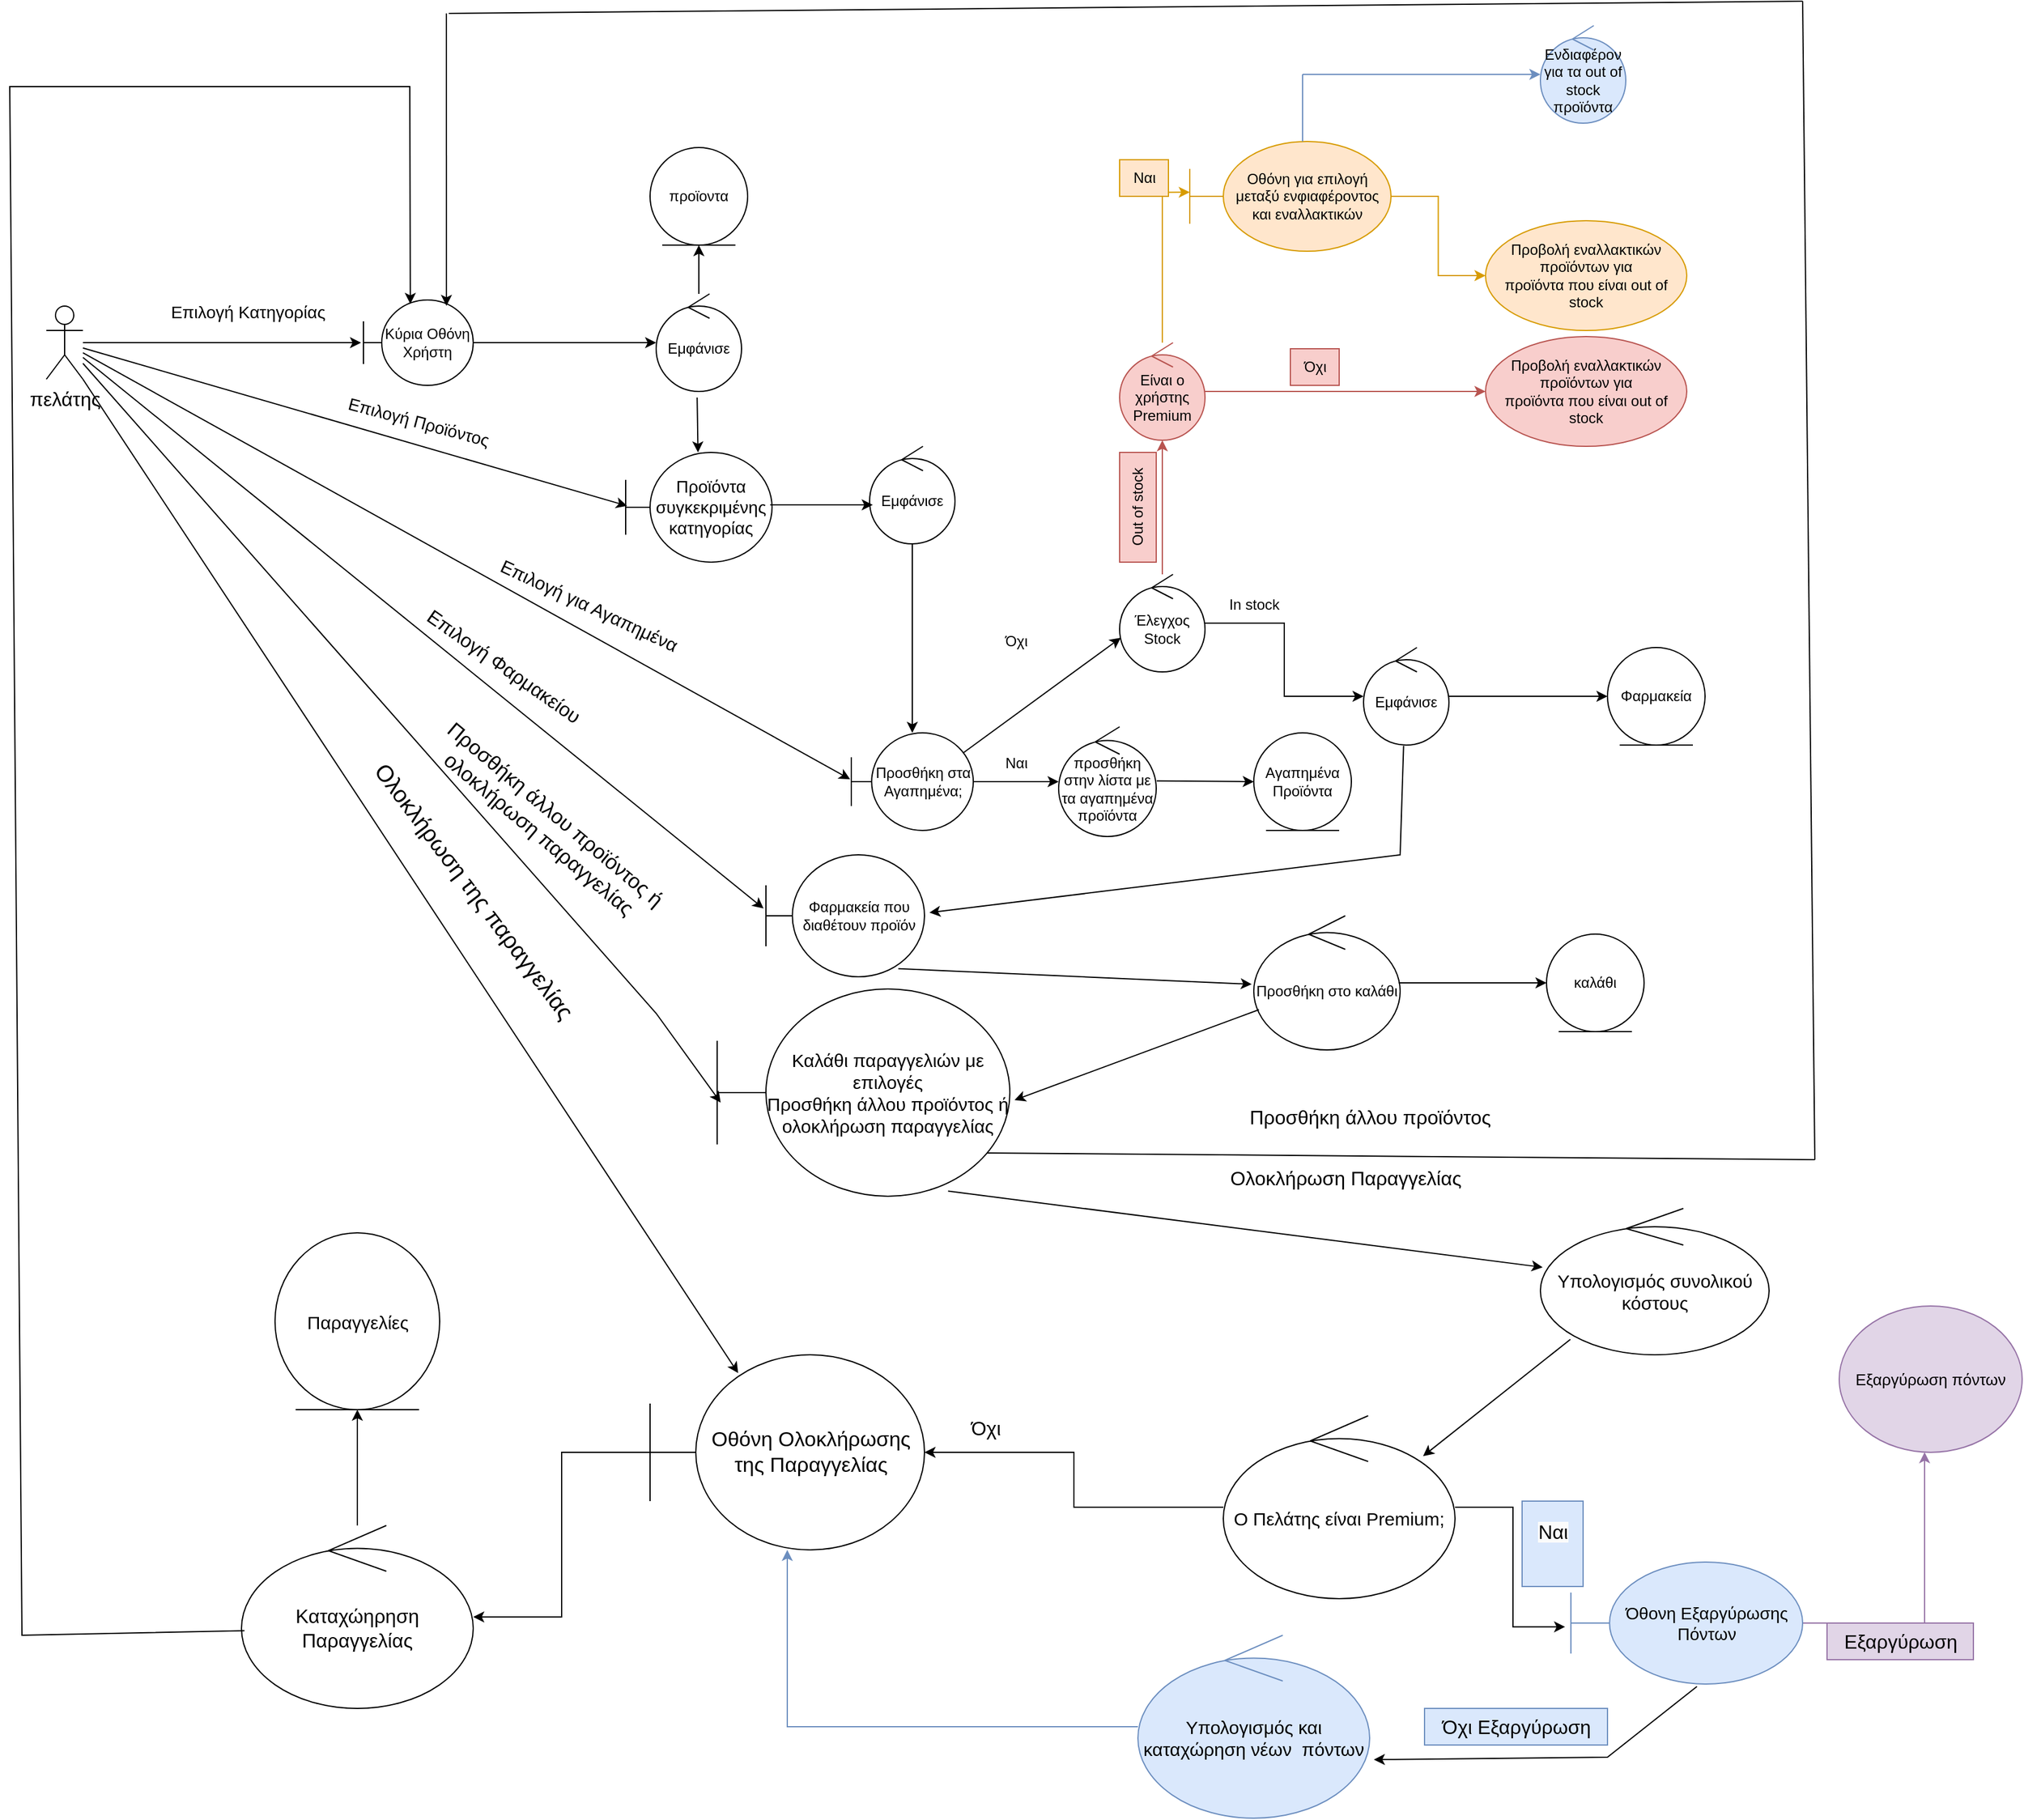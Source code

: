 <mxfile version="21.2.3" type="device">
  <diagram name="Page-1" id="8gLKjmXoiUkpDS6-KEee">
    <mxGraphModel dx="294" dy="1633" grid="1" gridSize="10" guides="1" tooltips="1" connect="1" arrows="1" fold="1" page="1" pageScale="1" pageWidth="850" pageHeight="1100" math="0" shadow="0">
      <root>
        <mxCell id="0" />
        <mxCell id="1" parent="0" />
        <mxCell id="7J8SJTc09jxHJSIJmYuL-5" style="edgeStyle=orthogonalEdgeStyle;rounded=0;orthogonalLoop=1;jettySize=auto;html=1;entryX=-0.022;entryY=0.5;entryDx=0;entryDy=0;entryPerimeter=0;" parent="1" source="0mSsdc6eGmOm2Ww2mC35-1" target="0mSsdc6eGmOm2Ww2mC35-2" edge="1">
          <mxGeometry relative="1" as="geometry" />
        </mxCell>
        <mxCell id="0mSsdc6eGmOm2Ww2mC35-1" value="πελάτης" style="shape=umlActor;verticalLabelPosition=bottom;verticalAlign=top;html=1;fontSize=16;" parent="1" vertex="1">
          <mxGeometry x="50" y="-210" width="30" height="60" as="geometry" />
        </mxCell>
        <mxCell id="7J8SJTc09jxHJSIJmYuL-10" style="edgeStyle=orthogonalEdgeStyle;rounded=0;orthogonalLoop=1;jettySize=auto;html=1;" parent="1" source="0mSsdc6eGmOm2Ww2mC35-2" target="0mSsdc6eGmOm2Ww2mC35-5" edge="1">
          <mxGeometry relative="1" as="geometry" />
        </mxCell>
        <mxCell id="0mSsdc6eGmOm2Ww2mC35-2" value="Κύρια Οθόνη Χρήστη" style="shape=umlBoundary;whiteSpace=wrap;html=1;" parent="1" vertex="1">
          <mxGeometry x="310" y="-215" width="90" height="70" as="geometry" />
        </mxCell>
        <mxCell id="0mSsdc6eGmOm2Ww2mC35-4" value="Επιλογή Κατηγορίας" style="text;html=1;align=center;verticalAlign=middle;resizable=0;points=[];autosize=1;strokeColor=none;fillColor=none;fontSize=14;" parent="1" vertex="1">
          <mxGeometry x="140" y="-220" width="150" height="30" as="geometry" />
        </mxCell>
        <mxCell id="7J8SJTc09jxHJSIJmYuL-12" style="edgeStyle=orthogonalEdgeStyle;rounded=0;orthogonalLoop=1;jettySize=auto;html=1;entryX=0.5;entryY=1;entryDx=0;entryDy=0;" parent="1" source="0mSsdc6eGmOm2Ww2mC35-5" target="0mSsdc6eGmOm2Ww2mC35-24" edge="1">
          <mxGeometry relative="1" as="geometry" />
        </mxCell>
        <mxCell id="0mSsdc6eGmOm2Ww2mC35-5" value="Εμφάνισε" style="ellipse;shape=umlControl;whiteSpace=wrap;html=1;" parent="1" vertex="1">
          <mxGeometry x="550" y="-220" width="70" height="80" as="geometry" />
        </mxCell>
        <mxCell id="0mSsdc6eGmOm2Ww2mC35-9" value="Προϊόντα συγκεκριμένης&lt;br style=&quot;border-color: var(--border-color); font-size: 14px;&quot;&gt;&lt;span style=&quot;font-size: 14px;&quot;&gt;κατηγορίας&lt;/span&gt;" style="shape=umlBoundary;whiteSpace=wrap;html=1;fontSize=14;" parent="1" vertex="1">
          <mxGeometry x="525" y="-90" width="120" height="90" as="geometry" />
        </mxCell>
        <mxCell id="7J8SJTc09jxHJSIJmYuL-42" style="edgeStyle=orthogonalEdgeStyle;rounded=0;orthogonalLoop=1;jettySize=auto;html=1;" parent="1" source="0mSsdc6eGmOm2Ww2mC35-15" target="7J8SJTc09jxHJSIJmYuL-41" edge="1">
          <mxGeometry relative="1" as="geometry" />
        </mxCell>
        <mxCell id="7J8SJTc09jxHJSIJmYuL-48" style="edgeStyle=orthogonalEdgeStyle;rounded=0;orthogonalLoop=1;jettySize=auto;html=1;fillColor=#f8cecc;strokeColor=#b85450;" parent="1" source="0mSsdc6eGmOm2Ww2mC35-15" target="7J8SJTc09jxHJSIJmYuL-47" edge="1">
          <mxGeometry relative="1" as="geometry" />
        </mxCell>
        <mxCell id="0mSsdc6eGmOm2Ww2mC35-15" value="Έλεγχος Stock&lt;br&gt;" style="ellipse;shape=umlControl;whiteSpace=wrap;html=1;" parent="1" vertex="1">
          <mxGeometry x="930" y="10" width="70" height="80" as="geometry" />
        </mxCell>
        <mxCell id="0mSsdc6eGmOm2Ww2mC35-24" value="προϊοντα" style="ellipse;shape=umlEntity;whiteSpace=wrap;html=1;" parent="1" vertex="1">
          <mxGeometry x="545" y="-340" width="80" height="80" as="geometry" />
        </mxCell>
        <mxCell id="0mSsdc6eGmOm2Ww2mC35-28" value="Προσθήκη στο καλάθι" style="ellipse;shape=umlControl;whiteSpace=wrap;html=1;" parent="1" vertex="1">
          <mxGeometry x="1040" y="290" width="120" height="110" as="geometry" />
        </mxCell>
        <mxCell id="0mSsdc6eGmOm2Ww2mC35-61" value="Ναι" style="text;html=1;align=center;verticalAlign=middle;resizable=0;points=[];autosize=1;strokeColor=none;fillColor=none;" parent="1" vertex="1">
          <mxGeometry x="825" y="150" width="40" height="30" as="geometry" />
        </mxCell>
        <mxCell id="0mSsdc6eGmOm2Ww2mC35-95" value="Εξαργύρωση πόντων" style="ellipse;whiteSpace=wrap;html=1;fontSize=13;fillColor=#e1d5e7;strokeColor=#9673a6;" parent="1" vertex="1">
          <mxGeometry x="1520" y="610" width="150" height="120" as="geometry" />
        </mxCell>
        <mxCell id="7J8SJTc09jxHJSIJmYuL-30" style="edgeStyle=orthogonalEdgeStyle;rounded=0;orthogonalLoop=1;jettySize=auto;html=1;" parent="1" source="0mSsdc6eGmOm2Ww2mC35-108" target="7J8SJTc09jxHJSIJmYuL-24" edge="1">
          <mxGeometry relative="1" as="geometry" />
        </mxCell>
        <mxCell id="0mSsdc6eGmOm2Ww2mC35-108" value="Εμφάνισε" style="ellipse;shape=umlControl;whiteSpace=wrap;html=1;" parent="1" vertex="1">
          <mxGeometry x="725" y="-95" width="70" height="80" as="geometry" />
        </mxCell>
        <mxCell id="7J8SJTc09jxHJSIJmYuL-20" value="" style="endArrow=classic;html=1;rounded=0;entryX=0.01;entryY=0.487;entryDx=0;entryDy=0;entryPerimeter=0;" parent="1" source="0mSsdc6eGmOm2Ww2mC35-1" target="0mSsdc6eGmOm2Ww2mC35-9" edge="1">
          <mxGeometry width="50" height="50" relative="1" as="geometry">
            <mxPoint x="460" as="sourcePoint" />
            <mxPoint x="510" y="-50" as="targetPoint" />
          </mxGeometry>
        </mxCell>
        <mxCell id="7J8SJTc09jxHJSIJmYuL-21" value="Επιλογή&amp;nbsp;Προϊόντος&lt;br style=&quot;font-size: 14px;&quot;&gt;" style="text;html=1;align=center;verticalAlign=middle;resizable=0;points=[];autosize=1;strokeColor=none;fillColor=none;rotation=15;fontSize=14;" parent="1" vertex="1">
          <mxGeometry x="285" y="-130" width="140" height="30" as="geometry" />
        </mxCell>
        <mxCell id="7J8SJTc09jxHJSIJmYuL-33" style="edgeStyle=orthogonalEdgeStyle;rounded=0;orthogonalLoop=1;jettySize=auto;html=1;" parent="1" source="7J8SJTc09jxHJSIJmYuL-24" target="n6lTm7n-ACGcEFzcFkht-1" edge="1">
          <mxGeometry relative="1" as="geometry">
            <mxPoint x="920" y="182.5" as="targetPoint" />
          </mxGeometry>
        </mxCell>
        <mxCell id="7J8SJTc09jxHJSIJmYuL-24" value="Προσθήκη στα Αγαπημένα;" style="shape=umlBoundary;whiteSpace=wrap;html=1;" parent="1" vertex="1">
          <mxGeometry x="710" y="140" width="100" height="80" as="geometry" />
        </mxCell>
        <mxCell id="7J8SJTc09jxHJSIJmYuL-31" value="" style="endArrow=classic;html=1;rounded=0;entryX=-0.01;entryY=0.475;entryDx=0;entryDy=0;entryPerimeter=0;" parent="1" source="0mSsdc6eGmOm2Ww2mC35-1" target="7J8SJTc09jxHJSIJmYuL-24" edge="1">
          <mxGeometry width="50" height="50" relative="1" as="geometry">
            <mxPoint x="500" y="200" as="sourcePoint" />
            <mxPoint x="550" y="150" as="targetPoint" />
          </mxGeometry>
        </mxCell>
        <mxCell id="7J8SJTc09jxHJSIJmYuL-32" value="Επιλογή για Αγαπημένα" style="text;html=1;align=center;verticalAlign=middle;resizable=0;points=[];autosize=1;strokeColor=none;fillColor=none;rotation=25;fontSize=15;" parent="1" vertex="1">
          <mxGeometry x="405" y="20" width="180" height="30" as="geometry" />
        </mxCell>
        <mxCell id="7J8SJTc09jxHJSIJmYuL-35" value="" style="endArrow=classic;html=1;rounded=0;entryX=0.014;entryY=0.65;entryDx=0;entryDy=0;entryPerimeter=0;exitX=0.92;exitY=0.203;exitDx=0;exitDy=0;exitPerimeter=0;" parent="1" source="7J8SJTc09jxHJSIJmYuL-24" target="0mSsdc6eGmOm2Ww2mC35-15" edge="1">
          <mxGeometry width="50" height="50" relative="1" as="geometry">
            <mxPoint x="805" y="100" as="sourcePoint" />
            <mxPoint x="855" y="50" as="targetPoint" />
          </mxGeometry>
        </mxCell>
        <mxCell id="7J8SJTc09jxHJSIJmYuL-39" value="Όχι&lt;br&gt;" style="text;html=1;align=center;verticalAlign=middle;resizable=0;points=[];autosize=1;strokeColor=none;fillColor=none;" parent="1" vertex="1">
          <mxGeometry x="825" y="50" width="40" height="30" as="geometry" />
        </mxCell>
        <mxCell id="7J8SJTc09jxHJSIJmYuL-45" style="edgeStyle=orthogonalEdgeStyle;rounded=0;orthogonalLoop=1;jettySize=auto;html=1;" parent="1" source="7J8SJTc09jxHJSIJmYuL-41" target="7J8SJTc09jxHJSIJmYuL-44" edge="1">
          <mxGeometry relative="1" as="geometry" />
        </mxCell>
        <mxCell id="7J8SJTc09jxHJSIJmYuL-41" value="Εμφάνισε" style="ellipse;shape=umlControl;whiteSpace=wrap;html=1;" parent="1" vertex="1">
          <mxGeometry x="1130" y="70" width="70" height="80" as="geometry" />
        </mxCell>
        <mxCell id="7J8SJTc09jxHJSIJmYuL-43" value="In stock&lt;br&gt;" style="text;html=1;align=center;verticalAlign=middle;resizable=0;points=[];autosize=1;strokeColor=none;fillColor=none;" parent="1" vertex="1">
          <mxGeometry x="1010" y="20" width="60" height="30" as="geometry" />
        </mxCell>
        <mxCell id="7J8SJTc09jxHJSIJmYuL-44" value="Φαρμακεία" style="ellipse;shape=umlEntity;whiteSpace=wrap;html=1;" parent="1" vertex="1">
          <mxGeometry x="1330" y="70" width="80" height="80" as="geometry" />
        </mxCell>
        <mxCell id="7J8SJTc09jxHJSIJmYuL-51" style="edgeStyle=orthogonalEdgeStyle;rounded=0;orthogonalLoop=1;jettySize=auto;html=1;entryX=0;entryY=0.463;entryDx=0;entryDy=0;entryPerimeter=0;fillColor=#ffe6cc;strokeColor=#d79b00;" parent="1" source="7J8SJTc09jxHJSIJmYuL-47" target="7J8SJTc09jxHJSIJmYuL-50" edge="1">
          <mxGeometry relative="1" as="geometry" />
        </mxCell>
        <mxCell id="7J8SJTc09jxHJSIJmYuL-60" style="edgeStyle=orthogonalEdgeStyle;rounded=0;orthogonalLoop=1;jettySize=auto;html=1;fillColor=#f8cecc;strokeColor=#b85450;" parent="1" source="7J8SJTc09jxHJSIJmYuL-47" target="7J8SJTc09jxHJSIJmYuL-59" edge="1">
          <mxGeometry relative="1" as="geometry" />
        </mxCell>
        <mxCell id="7J8SJTc09jxHJSIJmYuL-47" value="Είναι ο χρήστης Premium" style="ellipse;shape=umlControl;whiteSpace=wrap;html=1;fillColor=#f8cecc;strokeColor=#b85450;" parent="1" vertex="1">
          <mxGeometry x="930" y="-180" width="70" height="80" as="geometry" />
        </mxCell>
        <mxCell id="7J8SJTc09jxHJSIJmYuL-49" value="Out of stock" style="text;html=1;align=center;verticalAlign=middle;resizable=0;points=[];autosize=1;strokeColor=#b85450;fillColor=#f8cecc;rotation=-90;" parent="1" vertex="1">
          <mxGeometry x="900" y="-60" width="90" height="30" as="geometry" />
        </mxCell>
        <mxCell id="7J8SJTc09jxHJSIJmYuL-54" style="edgeStyle=orthogonalEdgeStyle;rounded=0;orthogonalLoop=1;jettySize=auto;html=1;entryX=0;entryY=0.5;entryDx=0;entryDy=0;fillColor=#ffe6cc;strokeColor=#d79b00;" parent="1" source="7J8SJTc09jxHJSIJmYuL-50" target="7J8SJTc09jxHJSIJmYuL-53" edge="1">
          <mxGeometry relative="1" as="geometry" />
        </mxCell>
        <mxCell id="7J8SJTc09jxHJSIJmYuL-50" value="Οθόνη για επιλογή μεταξύ ενφιαφέροντος και εναλλακτικών" style="shape=umlBoundary;whiteSpace=wrap;html=1;fillColor=#ffe6cc;strokeColor=#d79b00;" parent="1" vertex="1">
          <mxGeometry x="987.5" y="-345" width="165" height="90" as="geometry" />
        </mxCell>
        <mxCell id="7J8SJTc09jxHJSIJmYuL-52" value="Ναι" style="text;html=1;align=center;verticalAlign=middle;resizable=0;points=[];autosize=1;strokeColor=#d79b00;fillColor=#ffe6cc;" parent="1" vertex="1">
          <mxGeometry x="930" y="-330" width="40" height="30" as="geometry" />
        </mxCell>
        <mxCell id="7J8SJTc09jxHJSIJmYuL-53" value="Προβολή εναλλακτικών προϊόντων για&lt;br style=&quot;border-color: var(--border-color);&quot;&gt;προϊόντα που είναι out of stock" style="ellipse;whiteSpace=wrap;html=1;fillColor=#ffe6cc;strokeColor=#d79b00;" parent="1" vertex="1">
          <mxGeometry x="1230" y="-280" width="165" height="90" as="geometry" />
        </mxCell>
        <mxCell id="7J8SJTc09jxHJSIJmYuL-57" value="" style="endArrow=none;html=1;rounded=0;fillColor=#dae8fc;strokeColor=#6c8ebf;" parent="1" edge="1">
          <mxGeometry width="50" height="50" relative="1" as="geometry">
            <mxPoint x="1080" y="-345" as="sourcePoint" />
            <mxPoint x="1080" y="-400" as="targetPoint" />
          </mxGeometry>
        </mxCell>
        <mxCell id="7J8SJTc09jxHJSIJmYuL-58" value="" style="endArrow=classic;html=1;rounded=0;fillColor=#dae8fc;strokeColor=#6c8ebf;" parent="1" target="T75gUlF7wJZv2YJE5uCx-1" edge="1">
          <mxGeometry width="50" height="50" relative="1" as="geometry">
            <mxPoint x="1080" y="-400" as="sourcePoint" />
            <mxPoint x="1260" y="-400" as="targetPoint" />
          </mxGeometry>
        </mxCell>
        <mxCell id="7J8SJTc09jxHJSIJmYuL-59" value="Προβολή εναλλακτικών προϊόντων για&lt;br style=&quot;border-color: var(--border-color);&quot;&gt;προϊόντα που είναι out of stock" style="ellipse;whiteSpace=wrap;html=1;fillColor=#f8cecc;strokeColor=#b85450;" parent="1" vertex="1">
          <mxGeometry x="1230" y="-185" width="165" height="90" as="geometry" />
        </mxCell>
        <mxCell id="7J8SJTc09jxHJSIJmYuL-61" value="Όχι&lt;br&gt;" style="text;html=1;align=center;verticalAlign=middle;resizable=0;points=[];autosize=1;strokeColor=#b85450;fillColor=#f8cecc;" parent="1" vertex="1">
          <mxGeometry x="1070" y="-175" width="40" height="30" as="geometry" />
        </mxCell>
        <mxCell id="7J8SJTc09jxHJSIJmYuL-63" value="Φαρμακεία που διαθέτουν&amp;nbsp;προϊόν" style="shape=umlBoundary;whiteSpace=wrap;html=1;" parent="1" vertex="1">
          <mxGeometry x="640" y="240" width="130" height="100" as="geometry" />
        </mxCell>
        <mxCell id="7J8SJTc09jxHJSIJmYuL-64" value="" style="endArrow=classic;html=1;rounded=0;entryX=-0.015;entryY=0.44;entryDx=0;entryDy=0;entryPerimeter=0;" parent="1" source="0mSsdc6eGmOm2Ww2mC35-1" target="7J8SJTc09jxHJSIJmYuL-63" edge="1">
          <mxGeometry width="50" height="50" relative="1" as="geometry">
            <mxPoint x="670" y="90" as="sourcePoint" />
            <mxPoint x="720" y="40" as="targetPoint" />
          </mxGeometry>
        </mxCell>
        <mxCell id="7J8SJTc09jxHJSIJmYuL-65" value="Επιλογή Φαρμακείου" style="text;html=1;align=center;verticalAlign=middle;resizable=0;points=[];autosize=1;strokeColor=none;fillColor=none;rotation=35;fontSize=16;" parent="1" vertex="1">
          <mxGeometry x="340" y="70" width="170" height="30" as="geometry" />
        </mxCell>
        <mxCell id="7J8SJTc09jxHJSIJmYuL-69" value="" style="endArrow=classic;html=1;rounded=0;entryX=-0.014;entryY=0.51;entryDx=0;entryDy=0;entryPerimeter=0;exitX=0.835;exitY=0.934;exitDx=0;exitDy=0;exitPerimeter=0;" parent="1" source="7J8SJTc09jxHJSIJmYuL-63" target="0mSsdc6eGmOm2Ww2mC35-28" edge="1">
          <mxGeometry width="50" height="50" relative="1" as="geometry">
            <mxPoint x="670" y="510" as="sourcePoint" />
            <mxPoint x="720" y="460" as="targetPoint" />
          </mxGeometry>
        </mxCell>
        <mxCell id="7J8SJTc09jxHJSIJmYuL-70" value="&lt;font style=&quot;font-size: 15px;&quot;&gt;Καλάθι παραγγελιών με επιλογές&lt;br style=&quot;border-color: var(--border-color); font-size: 15px;&quot;&gt;&lt;span style=&quot;font-size: 15px;&quot;&gt;Προσθήκη άλλου προϊόντος ή&lt;/span&gt;&lt;br style=&quot;border-color: var(--border-color); font-size: 15px;&quot;&gt;&lt;span style=&quot;font-size: 15px;&quot;&gt;ολοκλήρωση παραγγελίας&lt;/span&gt;&lt;/font&gt;" style="shape=umlBoundary;whiteSpace=wrap;html=1;fontSize=15;" parent="1" vertex="1">
          <mxGeometry x="600" y="350" width="240" height="170" as="geometry" />
        </mxCell>
        <mxCell id="7J8SJTc09jxHJSIJmYuL-71" value="" style="endArrow=classic;html=1;rounded=0;entryX=0.012;entryY=0.548;entryDx=0;entryDy=0;entryPerimeter=0;" parent="1" source="0mSsdc6eGmOm2Ww2mC35-1" target="7J8SJTc09jxHJSIJmYuL-70" edge="1">
          <mxGeometry width="50" height="50" relative="1" as="geometry">
            <mxPoint x="670" y="80" as="sourcePoint" />
            <mxPoint x="720" y="30" as="targetPoint" />
            <Array as="points">
              <mxPoint x="550" y="370" />
            </Array>
          </mxGeometry>
        </mxCell>
        <mxCell id="7J8SJTc09jxHJSIJmYuL-72" value="Προσθήκη άλλου προϊόντος ή&lt;br style=&quot;border-color: var(--border-color); font-size: 17px;&quot;&gt;&lt;span style=&quot;font-size: 17px;&quot;&gt;ολοκλήρωση παραγγελίας&lt;/span&gt;" style="text;html=1;align=center;verticalAlign=middle;resizable=0;points=[];autosize=1;strokeColor=none;fillColor=none;rotation=40;fontSize=17;" parent="1" vertex="1">
          <mxGeometry x="335" y="190" width="250" height="50" as="geometry" />
        </mxCell>
        <mxCell id="7J8SJTc09jxHJSIJmYuL-73" value="" style="endArrow=classic;html=1;rounded=0;entryX=1.016;entryY=0.536;entryDx=0;entryDy=0;entryPerimeter=0;exitX=0.035;exitY=0.7;exitDx=0;exitDy=0;exitPerimeter=0;" parent="1" source="0mSsdc6eGmOm2Ww2mC35-28" target="7J8SJTc09jxHJSIJmYuL-70" edge="1">
          <mxGeometry width="50" height="50" relative="1" as="geometry">
            <mxPoint x="670" y="70" as="sourcePoint" />
            <mxPoint x="720" y="20" as="targetPoint" />
          </mxGeometry>
        </mxCell>
        <mxCell id="7J8SJTc09jxHJSIJmYuL-74" value="" style="endArrow=none;html=1;rounded=0;exitX=0.922;exitY=0.791;exitDx=0;exitDy=0;exitPerimeter=0;" parent="1" source="7J8SJTc09jxHJSIJmYuL-70" edge="1">
          <mxGeometry width="50" height="50" relative="1" as="geometry">
            <mxPoint x="915" y="465" as="sourcePoint" />
            <mxPoint x="1500" y="490" as="targetPoint" />
          </mxGeometry>
        </mxCell>
        <mxCell id="7J8SJTc09jxHJSIJmYuL-75" value="" style="endArrow=none;html=1;rounded=0;" parent="1" edge="1">
          <mxGeometry width="50" height="50" relative="1" as="geometry">
            <mxPoint x="1500" y="490" as="sourcePoint" />
            <mxPoint x="1490" y="-460" as="targetPoint" />
          </mxGeometry>
        </mxCell>
        <mxCell id="7J8SJTc09jxHJSIJmYuL-76" value="" style="endArrow=none;html=1;rounded=0;" parent="1" edge="1">
          <mxGeometry width="50" height="50" relative="1" as="geometry">
            <mxPoint x="380" y="-450" as="sourcePoint" />
            <mxPoint x="1490" y="-460" as="targetPoint" />
          </mxGeometry>
        </mxCell>
        <mxCell id="7J8SJTc09jxHJSIJmYuL-77" value="" style="endArrow=classic;html=1;rounded=0;entryX=0.756;entryY=0.069;entryDx=0;entryDy=0;entryPerimeter=0;" parent="1" target="0mSsdc6eGmOm2Ww2mC35-2" edge="1">
          <mxGeometry width="50" height="50" relative="1" as="geometry">
            <mxPoint x="378" y="-450" as="sourcePoint" />
            <mxPoint x="720" y="20" as="targetPoint" />
          </mxGeometry>
        </mxCell>
        <mxCell id="7J8SJTc09jxHJSIJmYuL-78" value="Προσθήκη άλλου προϊόντος" style="text;html=1;align=center;verticalAlign=middle;resizable=0;points=[];autosize=1;strokeColor=none;fillColor=none;rotation=0;fontSize=16;" parent="1" vertex="1">
          <mxGeometry x="1025" y="440" width="220" height="30" as="geometry" />
        </mxCell>
        <mxCell id="7J8SJTc09jxHJSIJmYuL-107" style="edgeStyle=orthogonalEdgeStyle;rounded=0;orthogonalLoop=1;jettySize=auto;html=1;" parent="1" source="7J8SJTc09jxHJSIJmYuL-79" target="7J8SJTc09jxHJSIJmYuL-106" edge="1">
          <mxGeometry relative="1" as="geometry" />
        </mxCell>
        <mxCell id="7J8SJTc09jxHJSIJmYuL-79" value="&lt;span style=&quot;font-size: 17px;&quot;&gt;Οθόνη Ολοκλήρωσης της Παραγγελίας&lt;/span&gt;" style="shape=umlBoundary;whiteSpace=wrap;html=1;fontSize=17;" parent="1" vertex="1">
          <mxGeometry x="545" y="650" width="225" height="160" as="geometry" />
        </mxCell>
        <mxCell id="7J8SJTc09jxHJSIJmYuL-81" value="&lt;font style=&quot;font-size: 15px;&quot;&gt;Υπολογισμός συνολικού κόστους&lt;/font&gt;" style="ellipse;shape=umlControl;whiteSpace=wrap;html=1;" parent="1" vertex="1">
          <mxGeometry x="1275" y="530" width="187.5" height="120" as="geometry" />
        </mxCell>
        <mxCell id="7J8SJTc09jxHJSIJmYuL-83" value="" style="endArrow=classic;html=1;rounded=0;exitX=0.789;exitY=0.975;exitDx=0;exitDy=0;exitPerimeter=0;" parent="1" source="7J8SJTc09jxHJSIJmYuL-70" target="7J8SJTc09jxHJSIJmYuL-81" edge="1">
          <mxGeometry width="50" height="50" relative="1" as="geometry">
            <mxPoint x="620" y="170" as="sourcePoint" />
            <mxPoint x="670" y="120" as="targetPoint" />
          </mxGeometry>
        </mxCell>
        <mxCell id="7J8SJTc09jxHJSIJmYuL-84" value="&lt;font style=&quot;font-size: 16px;&quot;&gt;Ολοκλήρωση Παραγγελίας&lt;/font&gt;" style="text;html=1;align=center;verticalAlign=middle;resizable=0;points=[];autosize=1;strokeColor=none;fillColor=none;rotation=0;" parent="1" vertex="1">
          <mxGeometry x="1010" y="490" width="210" height="30" as="geometry" />
        </mxCell>
        <mxCell id="7J8SJTc09jxHJSIJmYuL-95" style="edgeStyle=orthogonalEdgeStyle;rounded=0;orthogonalLoop=1;jettySize=auto;html=1;entryX=-0.025;entryY=0.531;entryDx=0;entryDy=0;entryPerimeter=0;" parent="1" source="7J8SJTc09jxHJSIJmYuL-85" target="7J8SJTc09jxHJSIJmYuL-94" edge="1">
          <mxGeometry relative="1" as="geometry" />
        </mxCell>
        <mxCell id="7J8SJTc09jxHJSIJmYuL-99" style="edgeStyle=orthogonalEdgeStyle;rounded=0;orthogonalLoop=1;jettySize=auto;html=1;" parent="1" source="7J8SJTc09jxHJSIJmYuL-85" target="7J8SJTc09jxHJSIJmYuL-79" edge="1">
          <mxGeometry relative="1" as="geometry" />
        </mxCell>
        <mxCell id="7J8SJTc09jxHJSIJmYuL-85" value="O Πελάτης είναι Premium;" style="ellipse;shape=umlControl;whiteSpace=wrap;html=1;fontSize=15;" parent="1" vertex="1">
          <mxGeometry x="1015" y="700" width="190" height="150" as="geometry" />
        </mxCell>
        <mxCell id="7J8SJTc09jxHJSIJmYuL-86" value="" style="endArrow=classic;html=1;rounded=0;entryX=0.862;entryY=0.221;entryDx=0;entryDy=0;entryPerimeter=0;exitX=0.131;exitY=0.895;exitDx=0;exitDy=0;exitPerimeter=0;" parent="1" source="7J8SJTc09jxHJSIJmYuL-81" target="7J8SJTc09jxHJSIJmYuL-85" edge="1">
          <mxGeometry width="50" height="50" relative="1" as="geometry">
            <mxPoint x="620" y="280" as="sourcePoint" />
            <mxPoint x="670" y="230" as="targetPoint" />
          </mxGeometry>
        </mxCell>
        <mxCell id="7J8SJTc09jxHJSIJmYuL-91" value="" style="endArrow=classic;html=1;rounded=0;exitX=1;exitY=1;exitDx=0;exitDy=0;exitPerimeter=0;entryX=0.321;entryY=0.094;entryDx=0;entryDy=0;entryPerimeter=0;" parent="1" source="0mSsdc6eGmOm2Ww2mC35-1" target="7J8SJTc09jxHJSIJmYuL-79" edge="1">
          <mxGeometry width="50" height="50" relative="1" as="geometry">
            <mxPoint x="620" y="280" as="sourcePoint" />
            <mxPoint x="670" y="230" as="targetPoint" />
          </mxGeometry>
        </mxCell>
        <mxCell id="7J8SJTc09jxHJSIJmYuL-93" value="Ολοκλήρωση της παραγγελίας" style="text;html=1;align=center;verticalAlign=middle;resizable=0;points=[];autosize=1;strokeColor=none;fillColor=none;rotation=53;fontSize=19;" parent="1" vertex="1">
          <mxGeometry x="260" y="250.0" width="280" height="40" as="geometry" />
        </mxCell>
        <mxCell id="7J8SJTc09jxHJSIJmYuL-97" style="edgeStyle=orthogonalEdgeStyle;rounded=0;orthogonalLoop=1;jettySize=auto;html=1;fillColor=#e1d5e7;strokeColor=#9673a6;" parent="1" source="7J8SJTc09jxHJSIJmYuL-94" target="0mSsdc6eGmOm2Ww2mC35-95" edge="1">
          <mxGeometry relative="1" as="geometry">
            <Array as="points">
              <mxPoint x="1590" y="870" />
            </Array>
          </mxGeometry>
        </mxCell>
        <mxCell id="7J8SJTc09jxHJSIJmYuL-94" value="&lt;span style=&quot;font-size: 14px;&quot;&gt;Όθονη Εξαργύρωσης Πόντων&lt;/span&gt;" style="shape=umlBoundary;whiteSpace=wrap;html=1;fillColor=#dae8fc;strokeColor=#6c8ebf;" parent="1" vertex="1">
          <mxGeometry x="1300" y="820" width="190" height="100" as="geometry" />
        </mxCell>
        <mxCell id="7J8SJTc09jxHJSIJmYuL-96" value="&#xa;&lt;span style=&quot;color: rgb(0, 0, 0); font-family: Helvetica; font-size: 16px; font-style: normal; font-variant-ligatures: normal; font-variant-caps: normal; font-weight: 400; letter-spacing: normal; orphans: 2; text-align: center; text-indent: 0px; text-transform: none; widows: 2; word-spacing: 0px; -webkit-text-stroke-width: 0px; background-color: rgb(251, 251, 251); text-decoration-thickness: initial; text-decoration-style: initial; text-decoration-color: initial; float: none; display: inline !important;&quot;&gt;Ναι&lt;/span&gt;&#xa;&#xa;" style="text;html=1;align=center;verticalAlign=middle;resizable=0;points=[];autosize=1;strokeColor=#6c8ebf;fillColor=#dae8fc;fontSize=16;" parent="1" vertex="1">
          <mxGeometry x="1260" y="770" width="50" height="70" as="geometry" />
        </mxCell>
        <mxCell id="7J8SJTc09jxHJSIJmYuL-98" value="&lt;font style=&quot;font-size: 16px;&quot;&gt;Εξαργύρωση&lt;/font&gt;" style="text;html=1;align=center;verticalAlign=middle;resizable=0;points=[];autosize=1;strokeColor=#9673a6;fillColor=#e1d5e7;rotation=0;" parent="1" vertex="1">
          <mxGeometry x="1510" y="870" width="120" height="30" as="geometry" />
        </mxCell>
        <mxCell id="7J8SJTc09jxHJSIJmYuL-100" value="Όχι" style="text;html=1;align=center;verticalAlign=middle;resizable=0;points=[];autosize=1;strokeColor=none;fillColor=none;fontSize=16;" parent="1" vertex="1">
          <mxGeometry x="795" y="695" width="50" height="30" as="geometry" />
        </mxCell>
        <mxCell id="7J8SJTc09jxHJSIJmYuL-105" style="edgeStyle=orthogonalEdgeStyle;rounded=0;orthogonalLoop=1;jettySize=auto;html=1;fillColor=#dae8fc;strokeColor=#6c8ebf;" parent="1" source="7J8SJTc09jxHJSIJmYuL-101" target="7J8SJTc09jxHJSIJmYuL-79" edge="1">
          <mxGeometry relative="1" as="geometry" />
        </mxCell>
        <mxCell id="7J8SJTc09jxHJSIJmYuL-101" value="Υπολογισμός και καταχώρηση νέων&amp;nbsp; πόντων" style="ellipse;shape=umlControl;whiteSpace=wrap;html=1;fontSize=15;fillColor=#dae8fc;strokeColor=#6c8ebf;" parent="1" vertex="1">
          <mxGeometry x="945" y="880" width="190" height="150" as="geometry" />
        </mxCell>
        <mxCell id="7J8SJTc09jxHJSIJmYuL-103" value="" style="endArrow=classic;html=1;rounded=0;entryX=1.018;entryY=0.68;entryDx=0;entryDy=0;entryPerimeter=0;exitX=0.544;exitY=1.02;exitDx=0;exitDy=0;exitPerimeter=0;" parent="1" source="7J8SJTc09jxHJSIJmYuL-94" target="7J8SJTc09jxHJSIJmYuL-101" edge="1">
          <mxGeometry width="50" height="50" relative="1" as="geometry">
            <mxPoint x="520" y="970" as="sourcePoint" />
            <mxPoint x="570" y="920" as="targetPoint" />
            <Array as="points">
              <mxPoint x="1330" y="980" />
            </Array>
          </mxGeometry>
        </mxCell>
        <mxCell id="7J8SJTc09jxHJSIJmYuL-104" value="&lt;font style=&quot;font-size: 16px;&quot;&gt;Όχι Εξαργύρωση&lt;/font&gt;" style="text;html=1;align=center;verticalAlign=middle;resizable=0;points=[];autosize=1;strokeColor=#6c8ebf;fillColor=#dae8fc;rotation=0;" parent="1" vertex="1">
          <mxGeometry x="1180" y="940" width="150" height="30" as="geometry" />
        </mxCell>
        <mxCell id="7J8SJTc09jxHJSIJmYuL-109" style="edgeStyle=orthogonalEdgeStyle;rounded=0;orthogonalLoop=1;jettySize=auto;html=1;" parent="1" source="7J8SJTc09jxHJSIJmYuL-106" target="7J8SJTc09jxHJSIJmYuL-108" edge="1">
          <mxGeometry relative="1" as="geometry" />
        </mxCell>
        <mxCell id="7J8SJTc09jxHJSIJmYuL-106" value="Καταχώηρηση Παραγγελίας" style="ellipse;shape=umlControl;whiteSpace=wrap;html=1;fontSize=16;" parent="1" vertex="1">
          <mxGeometry x="210" y="790" width="190" height="150" as="geometry" />
        </mxCell>
        <mxCell id="7J8SJTc09jxHJSIJmYuL-108" value="&lt;font style=&quot;font-size: 15px;&quot;&gt;Παραγγελίες&lt;/font&gt;" style="ellipse;shape=umlEntity;whiteSpace=wrap;html=1;" parent="1" vertex="1">
          <mxGeometry x="237.5" y="550" width="135" height="145" as="geometry" />
        </mxCell>
        <mxCell id="v3bIDm9uozYSWbY9ADvY-3" value="" style="endArrow=classic;html=1;rounded=0;exitX=0.48;exitY=1.063;exitDx=0;exitDy=0;exitPerimeter=0;" parent="1" source="0mSsdc6eGmOm2Ww2mC35-5" target="0mSsdc6eGmOm2Ww2mC35-9" edge="1">
          <mxGeometry width="50" height="50" relative="1" as="geometry">
            <mxPoint x="510" y="-40" as="sourcePoint" />
            <mxPoint x="560" y="-90" as="targetPoint" />
          </mxGeometry>
        </mxCell>
        <mxCell id="v3bIDm9uozYSWbY9ADvY-4" value="" style="endArrow=classic;html=1;rounded=0;entryX=0.037;entryY=0.6;entryDx=0;entryDy=0;entryPerimeter=0;exitX=0.988;exitY=0.478;exitDx=0;exitDy=0;exitPerimeter=0;" parent="1" source="0mSsdc6eGmOm2Ww2mC35-9" target="0mSsdc6eGmOm2Ww2mC35-108" edge="1">
          <mxGeometry width="50" height="50" relative="1" as="geometry">
            <mxPoint x="510" y="-40" as="sourcePoint" />
            <mxPoint x="560" y="-90" as="targetPoint" />
          </mxGeometry>
        </mxCell>
        <mxCell id="v3bIDm9uozYSWbY9ADvY-5" value="Αγαπημένα Προϊόντα" style="ellipse;shape=umlEntity;whiteSpace=wrap;html=1;" parent="1" vertex="1">
          <mxGeometry x="1040" y="140" width="80" height="80" as="geometry" />
        </mxCell>
        <mxCell id="v3bIDm9uozYSWbY9ADvY-7" value="" style="endArrow=classic;html=1;rounded=0;exitX=0.469;exitY=1.008;exitDx=0;exitDy=0;exitPerimeter=0;entryX=1.031;entryY=0.474;entryDx=0;entryDy=0;entryPerimeter=0;" parent="1" source="7J8SJTc09jxHJSIJmYuL-41" target="7J8SJTc09jxHJSIJmYuL-63" edge="1">
          <mxGeometry width="50" height="50" relative="1" as="geometry">
            <mxPoint x="820" y="160" as="sourcePoint" />
            <mxPoint x="870" y="110" as="targetPoint" />
            <Array as="points">
              <mxPoint x="1160" y="240" />
            </Array>
          </mxGeometry>
        </mxCell>
        <mxCell id="v3bIDm9uozYSWbY9ADvY-8" value="" style="endArrow=classic;html=1;rounded=0;exitX=0.013;exitY=0.575;exitDx=0;exitDy=0;exitPerimeter=0;entryX=0.427;entryY=0.046;entryDx=0;entryDy=0;entryPerimeter=0;" parent="1" source="7J8SJTc09jxHJSIJmYuL-106" target="0mSsdc6eGmOm2Ww2mC35-2" edge="1">
          <mxGeometry width="50" height="50" relative="1" as="geometry">
            <mxPoint x="420" y="860" as="sourcePoint" />
            <mxPoint x="470" y="810" as="targetPoint" />
            <Array as="points">
              <mxPoint x="30" y="880" />
              <mxPoint x="20" y="-390" />
              <mxPoint x="348" y="-390" />
            </Array>
          </mxGeometry>
        </mxCell>
        <mxCell id="n6lTm7n-ACGcEFzcFkht-1" value="προσθήκη στην λίστα με τα αγαπημένα προϊόντα" style="ellipse;shape=umlControl;whiteSpace=wrap;html=1;" parent="1" vertex="1">
          <mxGeometry x="880" y="135" width="80" height="90" as="geometry" />
        </mxCell>
        <mxCell id="n6lTm7n-ACGcEFzcFkht-2" value="" style="endArrow=classic;html=1;rounded=0;entryX=0;entryY=0.5;entryDx=0;entryDy=0;exitX=1.005;exitY=0.493;exitDx=0;exitDy=0;exitPerimeter=0;" parent="1" source="n6lTm7n-ACGcEFzcFkht-1" target="v3bIDm9uozYSWbY9ADvY-5" edge="1">
          <mxGeometry width="50" height="50" relative="1" as="geometry">
            <mxPoint x="900" y="220" as="sourcePoint" />
            <mxPoint x="950" y="170" as="targetPoint" />
          </mxGeometry>
        </mxCell>
        <mxCell id="n6lTm7n-ACGcEFzcFkht-3" value="καλάθι" style="ellipse;shape=umlEntity;whiteSpace=wrap;html=1;" parent="1" vertex="1">
          <mxGeometry x="1280" y="305" width="80" height="80" as="geometry" />
        </mxCell>
        <mxCell id="n6lTm7n-ACGcEFzcFkht-4" value="" style="endArrow=classic;html=1;rounded=0;entryX=0;entryY=0.5;entryDx=0;entryDy=0;exitX=0.99;exitY=0.5;exitDx=0;exitDy=0;exitPerimeter=0;" parent="1" source="0mSsdc6eGmOm2Ww2mC35-28" target="n6lTm7n-ACGcEFzcFkht-3" edge="1">
          <mxGeometry width="50" height="50" relative="1" as="geometry">
            <mxPoint x="1040" y="420" as="sourcePoint" />
            <mxPoint x="1090" y="370" as="targetPoint" />
          </mxGeometry>
        </mxCell>
        <mxCell id="T75gUlF7wJZv2YJE5uCx-1" value="Ενδιαφέρον για τα out of stock προϊόντα" style="ellipse;shape=umlControl;whiteSpace=wrap;html=1;fillColor=#dae8fc;strokeColor=#6c8ebf;" vertex="1" parent="1">
          <mxGeometry x="1275" y="-440" width="70" height="80" as="geometry" />
        </mxCell>
      </root>
    </mxGraphModel>
  </diagram>
</mxfile>
